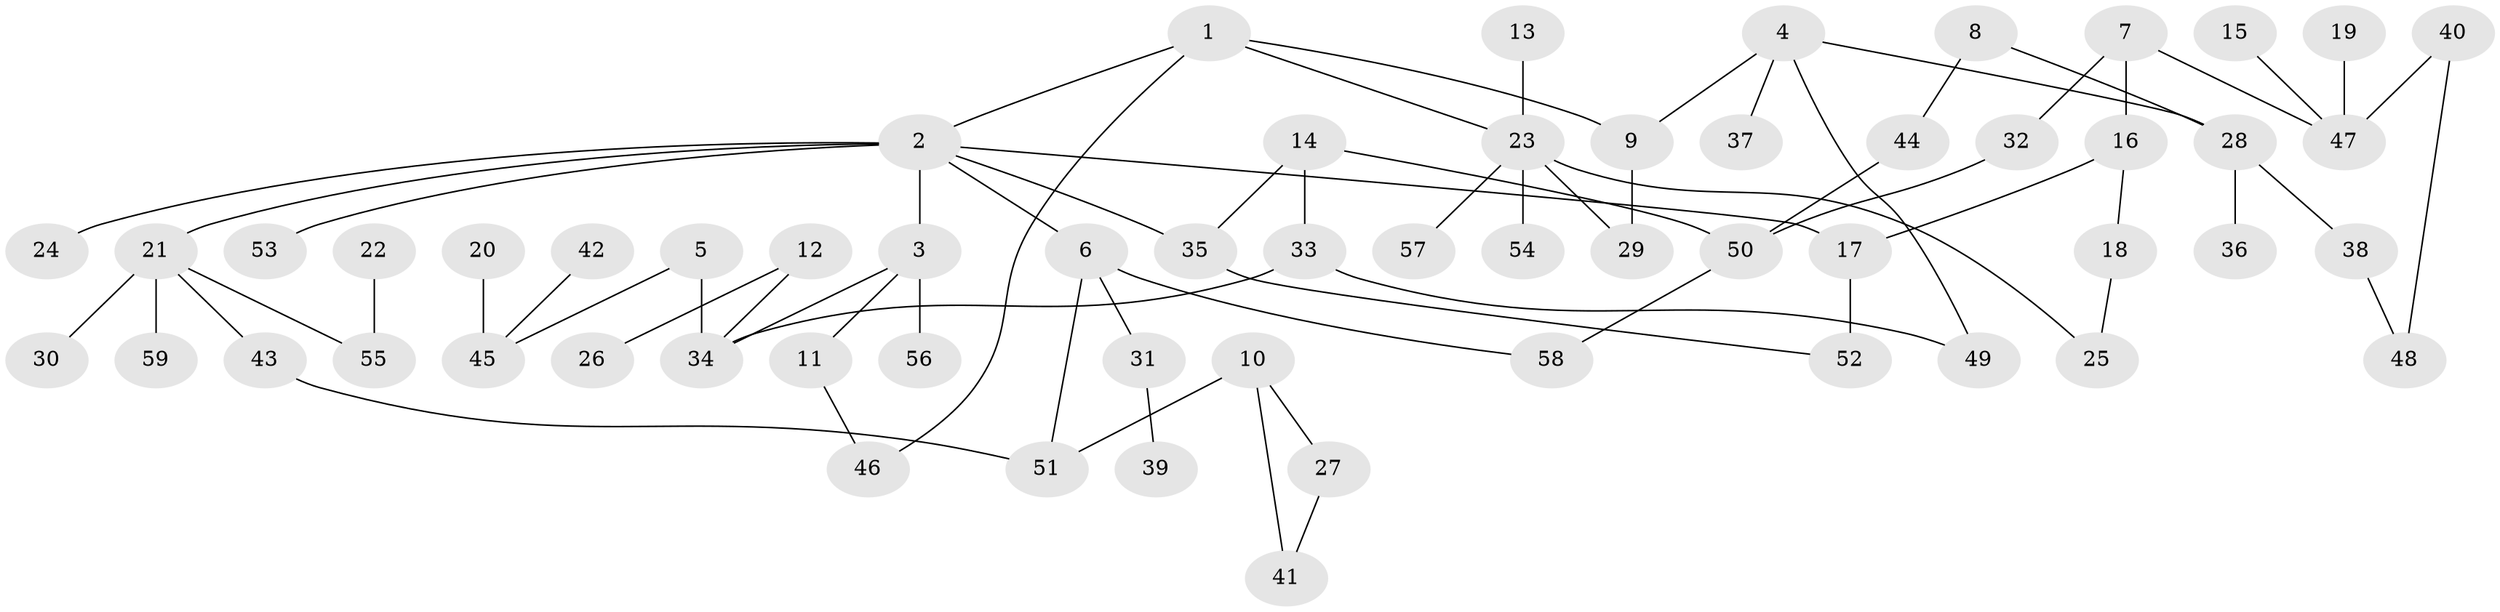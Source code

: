 // original degree distribution, {4: 0.09401709401709402, 7: 0.02564102564102564, 3: 0.1623931623931624, 5: 0.03418803418803419, 2: 0.26495726495726496, 6: 0.008547008547008548, 1: 0.41025641025641024}
// Generated by graph-tools (version 1.1) at 2025/01/03/09/25 03:01:07]
// undirected, 59 vertices, 70 edges
graph export_dot {
graph [start="1"]
  node [color=gray90,style=filled];
  1;
  2;
  3;
  4;
  5;
  6;
  7;
  8;
  9;
  10;
  11;
  12;
  13;
  14;
  15;
  16;
  17;
  18;
  19;
  20;
  21;
  22;
  23;
  24;
  25;
  26;
  27;
  28;
  29;
  30;
  31;
  32;
  33;
  34;
  35;
  36;
  37;
  38;
  39;
  40;
  41;
  42;
  43;
  44;
  45;
  46;
  47;
  48;
  49;
  50;
  51;
  52;
  53;
  54;
  55;
  56;
  57;
  58;
  59;
  1 -- 2 [weight=1.0];
  1 -- 9 [weight=1.0];
  1 -- 23 [weight=1.0];
  1 -- 46 [weight=1.0];
  2 -- 3 [weight=1.0];
  2 -- 6 [weight=1.0];
  2 -- 17 [weight=1.0];
  2 -- 21 [weight=1.0];
  2 -- 24 [weight=1.0];
  2 -- 35 [weight=1.0];
  2 -- 53 [weight=1.0];
  3 -- 11 [weight=1.0];
  3 -- 34 [weight=1.0];
  3 -- 56 [weight=1.0];
  4 -- 9 [weight=1.0];
  4 -- 28 [weight=1.0];
  4 -- 37 [weight=1.0];
  4 -- 49 [weight=1.0];
  5 -- 34 [weight=1.0];
  5 -- 45 [weight=1.0];
  6 -- 31 [weight=1.0];
  6 -- 51 [weight=1.0];
  6 -- 58 [weight=1.0];
  7 -- 16 [weight=1.0];
  7 -- 32 [weight=1.0];
  7 -- 47 [weight=1.0];
  8 -- 28 [weight=1.0];
  8 -- 44 [weight=1.0];
  9 -- 29 [weight=1.0];
  10 -- 27 [weight=1.0];
  10 -- 41 [weight=1.0];
  10 -- 51 [weight=1.0];
  11 -- 46 [weight=1.0];
  12 -- 26 [weight=1.0];
  12 -- 34 [weight=1.0];
  13 -- 23 [weight=1.0];
  14 -- 33 [weight=1.0];
  14 -- 35 [weight=1.0];
  14 -- 50 [weight=1.0];
  15 -- 47 [weight=1.0];
  16 -- 17 [weight=1.0];
  16 -- 18 [weight=1.0];
  17 -- 52 [weight=1.0];
  18 -- 25 [weight=1.0];
  19 -- 47 [weight=1.0];
  20 -- 45 [weight=1.0];
  21 -- 30 [weight=1.0];
  21 -- 43 [weight=1.0];
  21 -- 55 [weight=2.0];
  21 -- 59 [weight=1.0];
  22 -- 55 [weight=1.0];
  23 -- 25 [weight=1.0];
  23 -- 29 [weight=1.0];
  23 -- 54 [weight=1.0];
  23 -- 57 [weight=1.0];
  27 -- 41 [weight=1.0];
  28 -- 36 [weight=1.0];
  28 -- 38 [weight=1.0];
  31 -- 39 [weight=1.0];
  32 -- 50 [weight=1.0];
  33 -- 34 [weight=1.0];
  33 -- 49 [weight=1.0];
  35 -- 52 [weight=1.0];
  38 -- 48 [weight=1.0];
  40 -- 47 [weight=1.0];
  40 -- 48 [weight=1.0];
  42 -- 45 [weight=1.0];
  43 -- 51 [weight=1.0];
  44 -- 50 [weight=1.0];
  50 -- 58 [weight=1.0];
}
